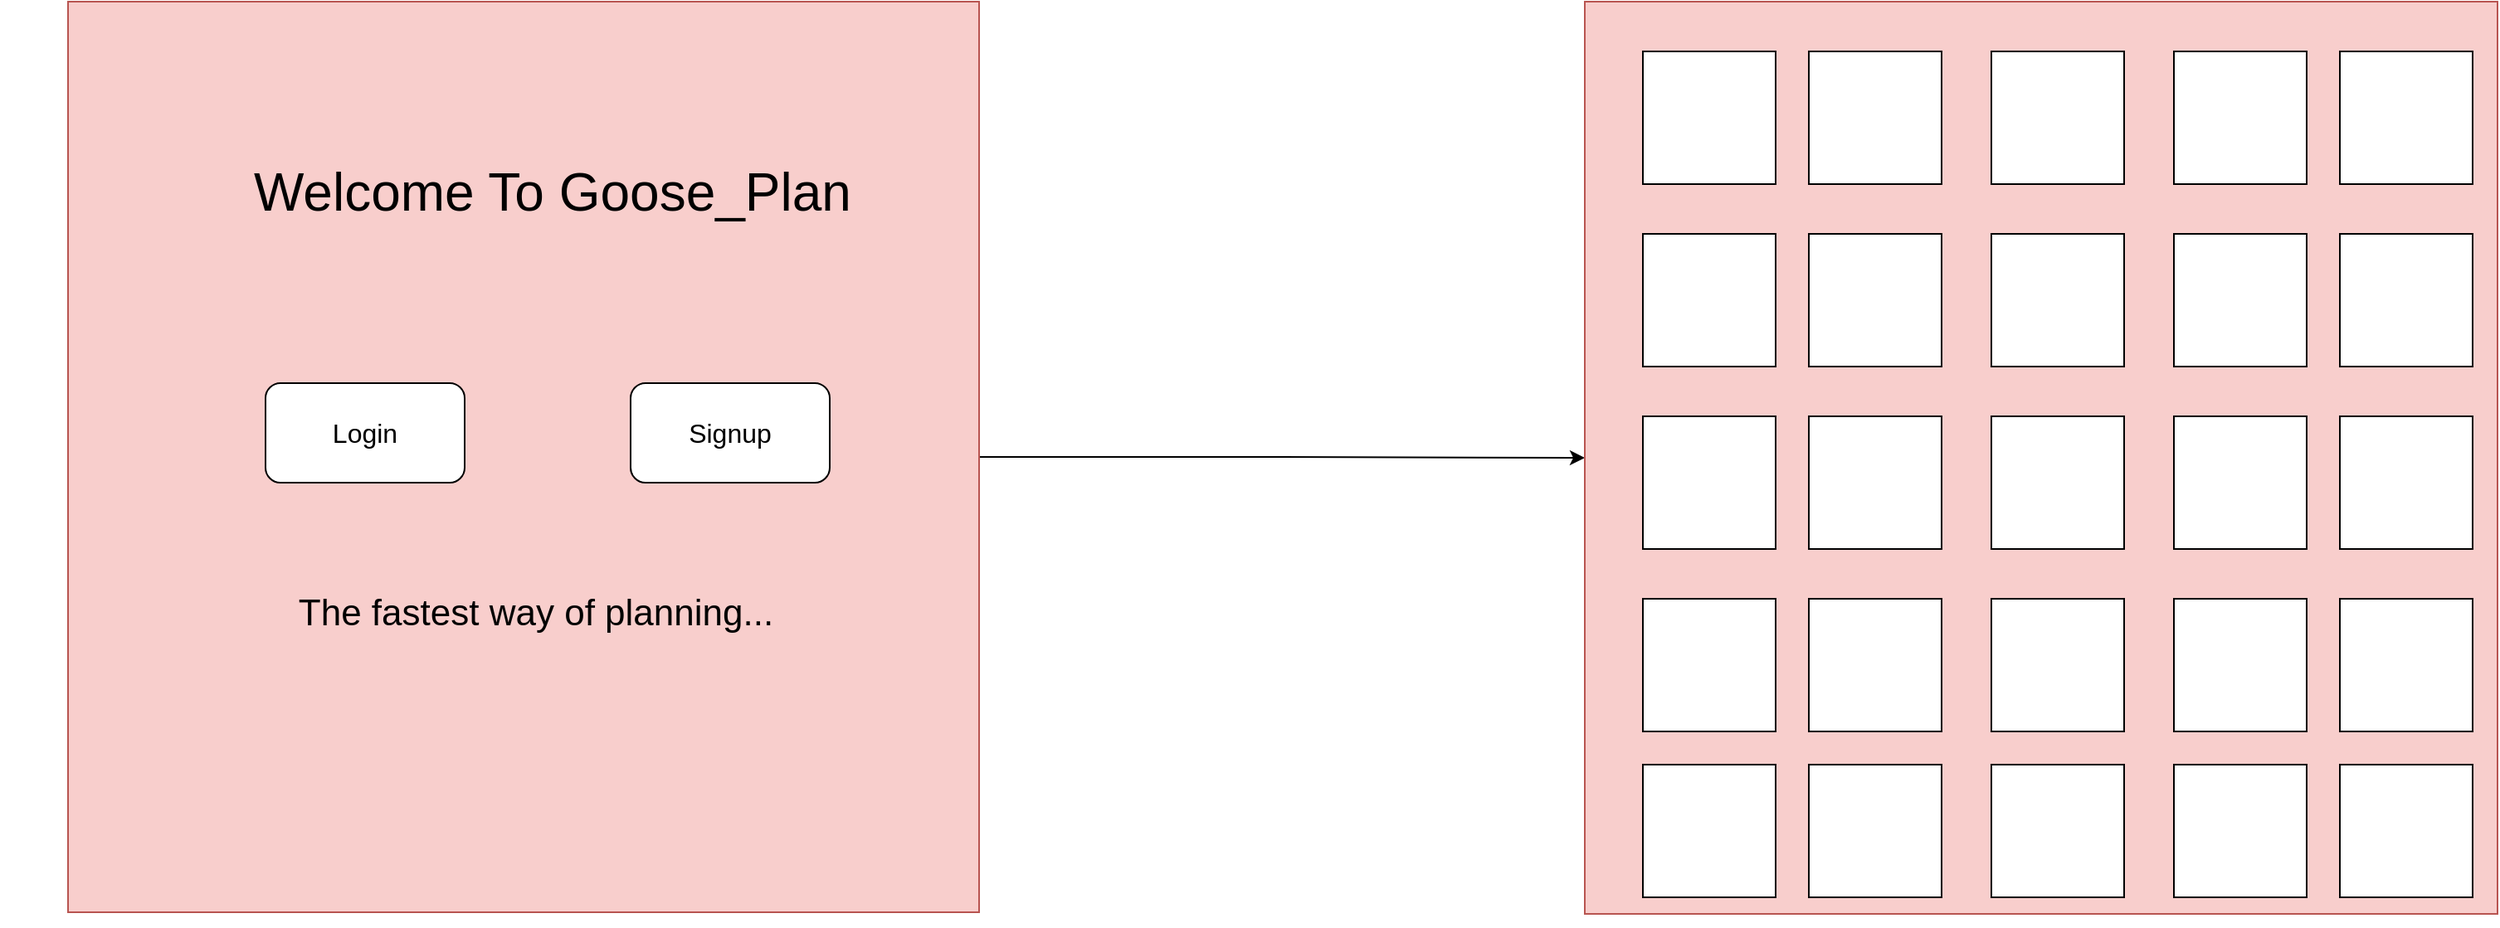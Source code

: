 <mxfile version="21.2.2" type="github">
  <diagram name="Page-1" id="fN_kPUefRSK5LdBiKVOg">
    <mxGraphModel dx="1590" dy="1080" grid="1" gridSize="10" guides="1" tooltips="1" connect="1" arrows="1" fold="1" page="1" pageScale="1" pageWidth="827" pageHeight="1169" math="0" shadow="0">
      <root>
        <mxCell id="0" />
        <mxCell id="1" parent="0" />
        <mxCell id="8TrDZY1N4ZAok5E6qu1y-15" style="edgeStyle=orthogonalEdgeStyle;rounded=0;orthogonalLoop=1;jettySize=auto;html=1;entryX=0;entryY=0.5;entryDx=0;entryDy=0;" edge="1" parent="1" source="WnF0JKDLOTkhBMKJS6SP-1" target="8TrDZY1N4ZAok5E6qu1y-13">
          <mxGeometry relative="1" as="geometry" />
        </mxCell>
        <mxCell id="WnF0JKDLOTkhBMKJS6SP-1" value="" style="whiteSpace=wrap;html=1;aspect=fixed;fillColor=#f8cecc;strokeColor=#b85450;movable=0;resizable=0;rotatable=0;deletable=0;editable=0;locked=1;connectable=0;" parent="1" vertex="1">
          <mxGeometry x="121" y="10" width="549" height="549" as="geometry" />
        </mxCell>
        <mxCell id="8TrDZY1N4ZAok5E6qu1y-5" value="Login" style="rounded=1;whiteSpace=wrap;html=1;fontSize=16;movable=0;resizable=0;rotatable=0;deletable=0;editable=0;locked=1;connectable=0;" vertex="1" parent="1">
          <mxGeometry x="240" y="240" width="120" height="60" as="geometry" />
        </mxCell>
        <mxCell id="8TrDZY1N4ZAok5E6qu1y-6" value="Signup" style="rounded=1;whiteSpace=wrap;html=1;fontSize=16;movable=0;resizable=0;rotatable=0;deletable=0;editable=0;locked=1;connectable=0;" vertex="1" parent="1">
          <mxGeometry x="460" y="240" width="120" height="60" as="geometry" />
        </mxCell>
        <mxCell id="8TrDZY1N4ZAok5E6qu1y-7" value="Welcome To Goose_Plan" style="text;strokeColor=none;align=center;fillColor=none;html=1;verticalAlign=middle;whiteSpace=wrap;rounded=0;fontSize=32;movable=0;resizable=0;rotatable=0;deletable=0;editable=0;locked=1;connectable=0;" vertex="1" parent="1">
          <mxGeometry x="93" y="50" width="640" height="150" as="geometry" />
        </mxCell>
        <mxCell id="8TrDZY1N4ZAok5E6qu1y-8" value="&lt;font style=&quot;font-size: 22px;&quot;&gt;The fastest way of planning...&lt;/font&gt;" style="text;strokeColor=none;align=center;fillColor=none;html=1;verticalAlign=middle;whiteSpace=wrap;rounded=0;fontSize=32;movable=0;resizable=0;rotatable=0;deletable=0;editable=0;locked=1;connectable=0;" vertex="1" parent="1">
          <mxGeometry x="80" y="310" width="646" height="130" as="geometry" />
        </mxCell>
        <mxCell id="8TrDZY1N4ZAok5E6qu1y-9" style="edgeStyle=orthogonalEdgeStyle;rounded=0;orthogonalLoop=1;jettySize=auto;html=1;exitX=0.5;exitY=1;exitDx=0;exitDy=0;movable=0;resizable=0;rotatable=0;deletable=0;editable=0;locked=1;connectable=0;" edge="1" parent="1" source="WnF0JKDLOTkhBMKJS6SP-1" target="WnF0JKDLOTkhBMKJS6SP-1">
          <mxGeometry relative="1" as="geometry" />
        </mxCell>
        <mxCell id="8TrDZY1N4ZAok5E6qu1y-13" value="" style="whiteSpace=wrap;html=1;aspect=fixed;fillColor=#f8cecc;strokeColor=#b85450;movable=0;resizable=0;rotatable=0;deletable=0;editable=0;locked=1;connectable=0;" vertex="1" parent="1">
          <mxGeometry x="1035" y="10" width="550" height="550" as="geometry" />
        </mxCell>
        <mxCell id="8TrDZY1N4ZAok5E6qu1y-23" value="" style="whiteSpace=wrap;html=1;aspect=fixed;" vertex="1" parent="1">
          <mxGeometry x="1070" y="150" width="80" height="80" as="geometry" />
        </mxCell>
        <mxCell id="8TrDZY1N4ZAok5E6qu1y-24" value="" style="whiteSpace=wrap;html=1;aspect=fixed;" vertex="1" parent="1">
          <mxGeometry x="1070" y="370" width="80" height="80" as="geometry" />
        </mxCell>
        <mxCell id="8TrDZY1N4ZAok5E6qu1y-25" value="" style="whiteSpace=wrap;html=1;aspect=fixed;" vertex="1" parent="1">
          <mxGeometry x="1070" y="40" width="80" height="80" as="geometry" />
        </mxCell>
        <mxCell id="8TrDZY1N4ZAok5E6qu1y-26" value="" style="whiteSpace=wrap;html=1;aspect=fixed;" vertex="1" parent="1">
          <mxGeometry x="1070" y="260" width="80" height="80" as="geometry" />
        </mxCell>
        <mxCell id="8TrDZY1N4ZAok5E6qu1y-27" value="" style="whiteSpace=wrap;html=1;aspect=fixed;" vertex="1" parent="1">
          <mxGeometry x="1070" y="470" width="80" height="80" as="geometry" />
        </mxCell>
        <mxCell id="8TrDZY1N4ZAok5E6qu1y-28" value="" style="whiteSpace=wrap;html=1;aspect=fixed;" vertex="1" parent="1">
          <mxGeometry x="1170" y="260" width="80" height="80" as="geometry" />
        </mxCell>
        <mxCell id="8TrDZY1N4ZAok5E6qu1y-29" value="" style="whiteSpace=wrap;html=1;aspect=fixed;" vertex="1" parent="1">
          <mxGeometry x="1280" y="260" width="80" height="80" as="geometry" />
        </mxCell>
        <mxCell id="8TrDZY1N4ZAok5E6qu1y-30" value="" style="whiteSpace=wrap;html=1;aspect=fixed;" vertex="1" parent="1">
          <mxGeometry x="1390" y="260" width="80" height="80" as="geometry" />
        </mxCell>
        <mxCell id="8TrDZY1N4ZAok5E6qu1y-31" value="" style="whiteSpace=wrap;html=1;aspect=fixed;" vertex="1" parent="1">
          <mxGeometry x="1490" y="260" width="80" height="80" as="geometry" />
        </mxCell>
        <mxCell id="8TrDZY1N4ZAok5E6qu1y-32" value="" style="whiteSpace=wrap;html=1;aspect=fixed;" vertex="1" parent="1">
          <mxGeometry x="1070" y="370" width="80" height="80" as="geometry" />
        </mxCell>
        <mxCell id="8TrDZY1N4ZAok5E6qu1y-33" value="" style="whiteSpace=wrap;html=1;aspect=fixed;" vertex="1" parent="1">
          <mxGeometry x="1170" y="370" width="80" height="80" as="geometry" />
        </mxCell>
        <mxCell id="8TrDZY1N4ZAok5E6qu1y-34" value="" style="whiteSpace=wrap;html=1;aspect=fixed;" vertex="1" parent="1">
          <mxGeometry x="1280" y="370" width="80" height="80" as="geometry" />
        </mxCell>
        <mxCell id="8TrDZY1N4ZAok5E6qu1y-35" value="" style="whiteSpace=wrap;html=1;aspect=fixed;" vertex="1" parent="1">
          <mxGeometry x="1390" y="370" width="80" height="80" as="geometry" />
        </mxCell>
        <mxCell id="8TrDZY1N4ZAok5E6qu1y-36" value="" style="whiteSpace=wrap;html=1;aspect=fixed;" vertex="1" parent="1">
          <mxGeometry x="1490" y="370" width="80" height="80" as="geometry" />
        </mxCell>
        <mxCell id="8TrDZY1N4ZAok5E6qu1y-37" value="" style="whiteSpace=wrap;html=1;aspect=fixed;" vertex="1" parent="1">
          <mxGeometry x="1070" y="470" width="80" height="80" as="geometry" />
        </mxCell>
        <mxCell id="8TrDZY1N4ZAok5E6qu1y-38" value="" style="whiteSpace=wrap;html=1;aspect=fixed;" vertex="1" parent="1">
          <mxGeometry x="1170" y="470" width="80" height="80" as="geometry" />
        </mxCell>
        <mxCell id="8TrDZY1N4ZAok5E6qu1y-39" value="" style="whiteSpace=wrap;html=1;aspect=fixed;" vertex="1" parent="1">
          <mxGeometry x="1280" y="470" width="80" height="80" as="geometry" />
        </mxCell>
        <mxCell id="8TrDZY1N4ZAok5E6qu1y-40" value="" style="whiteSpace=wrap;html=1;aspect=fixed;" vertex="1" parent="1">
          <mxGeometry x="1390" y="470" width="80" height="80" as="geometry" />
        </mxCell>
        <mxCell id="8TrDZY1N4ZAok5E6qu1y-41" value="" style="whiteSpace=wrap;html=1;aspect=fixed;" vertex="1" parent="1">
          <mxGeometry x="1490" y="470" width="80" height="80" as="geometry" />
        </mxCell>
        <mxCell id="8TrDZY1N4ZAok5E6qu1y-42" value="" style="whiteSpace=wrap;html=1;aspect=fixed;" vertex="1" parent="1">
          <mxGeometry x="1070" y="150" width="80" height="80" as="geometry" />
        </mxCell>
        <mxCell id="8TrDZY1N4ZAok5E6qu1y-43" value="" style="whiteSpace=wrap;html=1;aspect=fixed;" vertex="1" parent="1">
          <mxGeometry x="1170" y="150" width="80" height="80" as="geometry" />
        </mxCell>
        <mxCell id="8TrDZY1N4ZAok5E6qu1y-44" value="" style="whiteSpace=wrap;html=1;aspect=fixed;" vertex="1" parent="1">
          <mxGeometry x="1280" y="150" width="80" height="80" as="geometry" />
        </mxCell>
        <mxCell id="8TrDZY1N4ZAok5E6qu1y-45" value="" style="whiteSpace=wrap;html=1;aspect=fixed;" vertex="1" parent="1">
          <mxGeometry x="1390" y="150" width="80" height="80" as="geometry" />
        </mxCell>
        <mxCell id="8TrDZY1N4ZAok5E6qu1y-46" value="" style="whiteSpace=wrap;html=1;aspect=fixed;" vertex="1" parent="1">
          <mxGeometry x="1490" y="150" width="80" height="80" as="geometry" />
        </mxCell>
        <mxCell id="8TrDZY1N4ZAok5E6qu1y-47" value="" style="whiteSpace=wrap;html=1;aspect=fixed;" vertex="1" parent="1">
          <mxGeometry x="1070" y="40" width="80" height="80" as="geometry" />
        </mxCell>
        <mxCell id="8TrDZY1N4ZAok5E6qu1y-48" value="" style="whiteSpace=wrap;html=1;aspect=fixed;" vertex="1" parent="1">
          <mxGeometry x="1170" y="40" width="80" height="80" as="geometry" />
        </mxCell>
        <mxCell id="8TrDZY1N4ZAok5E6qu1y-49" value="" style="whiteSpace=wrap;html=1;aspect=fixed;" vertex="1" parent="1">
          <mxGeometry x="1280" y="40" width="80" height="80" as="geometry" />
        </mxCell>
        <mxCell id="8TrDZY1N4ZAok5E6qu1y-50" value="" style="whiteSpace=wrap;html=1;aspect=fixed;" vertex="1" parent="1">
          <mxGeometry x="1390" y="40" width="80" height="80" as="geometry" />
        </mxCell>
        <mxCell id="8TrDZY1N4ZAok5E6qu1y-51" value="" style="whiteSpace=wrap;html=1;aspect=fixed;" vertex="1" parent="1">
          <mxGeometry x="1490" y="40" width="80" height="80" as="geometry" />
        </mxCell>
      </root>
    </mxGraphModel>
  </diagram>
</mxfile>
